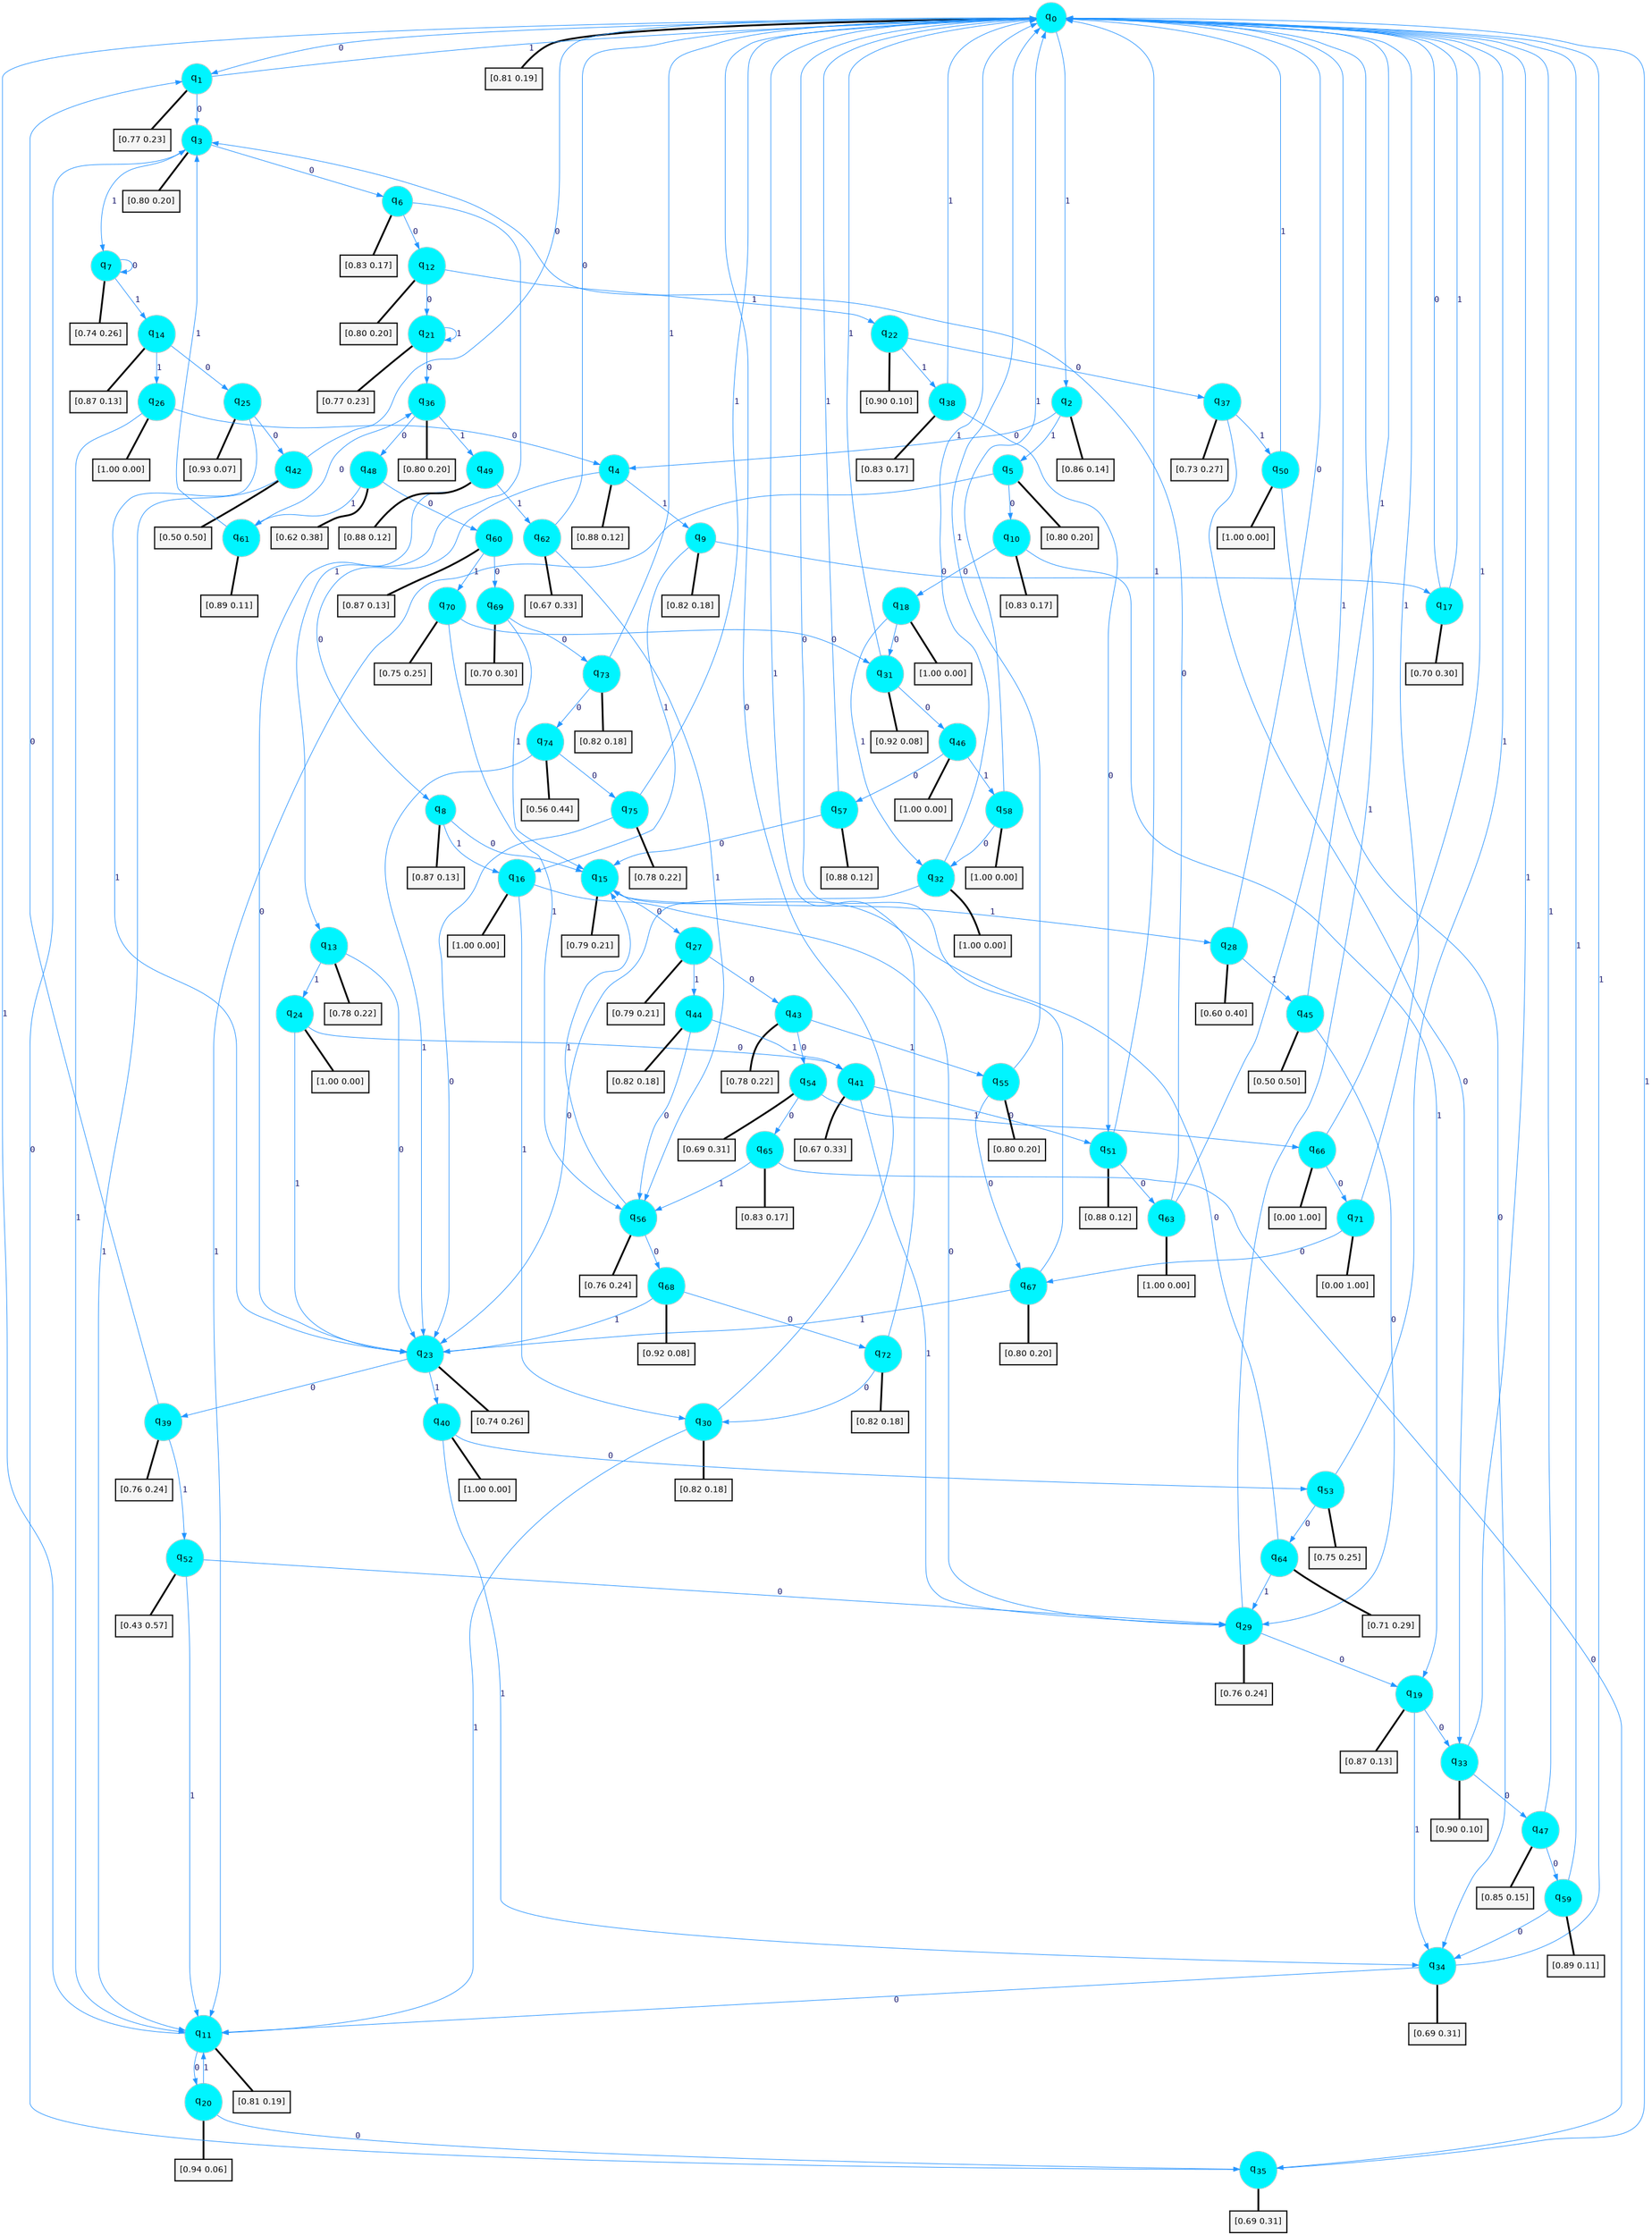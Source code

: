 digraph G {
graph [
bgcolor=transparent, dpi=300, rankdir=TD, size="40,25"];
node [
color=gray, fillcolor=turquoise1, fontcolor=black, fontname=Helvetica, fontsize=16, fontweight=bold, shape=circle, style=filled];
edge [
arrowsize=1, color=dodgerblue1, fontcolor=midnightblue, fontname=courier, fontweight=bold, penwidth=1, style=solid, weight=20];
0[label=<q<SUB>0</SUB>>];
1[label=<q<SUB>1</SUB>>];
2[label=<q<SUB>2</SUB>>];
3[label=<q<SUB>3</SUB>>];
4[label=<q<SUB>4</SUB>>];
5[label=<q<SUB>5</SUB>>];
6[label=<q<SUB>6</SUB>>];
7[label=<q<SUB>7</SUB>>];
8[label=<q<SUB>8</SUB>>];
9[label=<q<SUB>9</SUB>>];
10[label=<q<SUB>10</SUB>>];
11[label=<q<SUB>11</SUB>>];
12[label=<q<SUB>12</SUB>>];
13[label=<q<SUB>13</SUB>>];
14[label=<q<SUB>14</SUB>>];
15[label=<q<SUB>15</SUB>>];
16[label=<q<SUB>16</SUB>>];
17[label=<q<SUB>17</SUB>>];
18[label=<q<SUB>18</SUB>>];
19[label=<q<SUB>19</SUB>>];
20[label=<q<SUB>20</SUB>>];
21[label=<q<SUB>21</SUB>>];
22[label=<q<SUB>22</SUB>>];
23[label=<q<SUB>23</SUB>>];
24[label=<q<SUB>24</SUB>>];
25[label=<q<SUB>25</SUB>>];
26[label=<q<SUB>26</SUB>>];
27[label=<q<SUB>27</SUB>>];
28[label=<q<SUB>28</SUB>>];
29[label=<q<SUB>29</SUB>>];
30[label=<q<SUB>30</SUB>>];
31[label=<q<SUB>31</SUB>>];
32[label=<q<SUB>32</SUB>>];
33[label=<q<SUB>33</SUB>>];
34[label=<q<SUB>34</SUB>>];
35[label=<q<SUB>35</SUB>>];
36[label=<q<SUB>36</SUB>>];
37[label=<q<SUB>37</SUB>>];
38[label=<q<SUB>38</SUB>>];
39[label=<q<SUB>39</SUB>>];
40[label=<q<SUB>40</SUB>>];
41[label=<q<SUB>41</SUB>>];
42[label=<q<SUB>42</SUB>>];
43[label=<q<SUB>43</SUB>>];
44[label=<q<SUB>44</SUB>>];
45[label=<q<SUB>45</SUB>>];
46[label=<q<SUB>46</SUB>>];
47[label=<q<SUB>47</SUB>>];
48[label=<q<SUB>48</SUB>>];
49[label=<q<SUB>49</SUB>>];
50[label=<q<SUB>50</SUB>>];
51[label=<q<SUB>51</SUB>>];
52[label=<q<SUB>52</SUB>>];
53[label=<q<SUB>53</SUB>>];
54[label=<q<SUB>54</SUB>>];
55[label=<q<SUB>55</SUB>>];
56[label=<q<SUB>56</SUB>>];
57[label=<q<SUB>57</SUB>>];
58[label=<q<SUB>58</SUB>>];
59[label=<q<SUB>59</SUB>>];
60[label=<q<SUB>60</SUB>>];
61[label=<q<SUB>61</SUB>>];
62[label=<q<SUB>62</SUB>>];
63[label=<q<SUB>63</SUB>>];
64[label=<q<SUB>64</SUB>>];
65[label=<q<SUB>65</SUB>>];
66[label=<q<SUB>66</SUB>>];
67[label=<q<SUB>67</SUB>>];
68[label=<q<SUB>68</SUB>>];
69[label=<q<SUB>69</SUB>>];
70[label=<q<SUB>70</SUB>>];
71[label=<q<SUB>71</SUB>>];
72[label=<q<SUB>72</SUB>>];
73[label=<q<SUB>73</SUB>>];
74[label=<q<SUB>74</SUB>>];
75[label=<q<SUB>75</SUB>>];
76[label="[0.81 0.19]", shape=box,fontcolor=black, fontname=Helvetica, fontsize=14, penwidth=2, fillcolor=whitesmoke,color=black];
77[label="[0.77 0.23]", shape=box,fontcolor=black, fontname=Helvetica, fontsize=14, penwidth=2, fillcolor=whitesmoke,color=black];
78[label="[0.86 0.14]", shape=box,fontcolor=black, fontname=Helvetica, fontsize=14, penwidth=2, fillcolor=whitesmoke,color=black];
79[label="[0.80 0.20]", shape=box,fontcolor=black, fontname=Helvetica, fontsize=14, penwidth=2, fillcolor=whitesmoke,color=black];
80[label="[0.88 0.12]", shape=box,fontcolor=black, fontname=Helvetica, fontsize=14, penwidth=2, fillcolor=whitesmoke,color=black];
81[label="[0.80 0.20]", shape=box,fontcolor=black, fontname=Helvetica, fontsize=14, penwidth=2, fillcolor=whitesmoke,color=black];
82[label="[0.83 0.17]", shape=box,fontcolor=black, fontname=Helvetica, fontsize=14, penwidth=2, fillcolor=whitesmoke,color=black];
83[label="[0.74 0.26]", shape=box,fontcolor=black, fontname=Helvetica, fontsize=14, penwidth=2, fillcolor=whitesmoke,color=black];
84[label="[0.87 0.13]", shape=box,fontcolor=black, fontname=Helvetica, fontsize=14, penwidth=2, fillcolor=whitesmoke,color=black];
85[label="[0.82 0.18]", shape=box,fontcolor=black, fontname=Helvetica, fontsize=14, penwidth=2, fillcolor=whitesmoke,color=black];
86[label="[0.83 0.17]", shape=box,fontcolor=black, fontname=Helvetica, fontsize=14, penwidth=2, fillcolor=whitesmoke,color=black];
87[label="[0.81 0.19]", shape=box,fontcolor=black, fontname=Helvetica, fontsize=14, penwidth=2, fillcolor=whitesmoke,color=black];
88[label="[0.80 0.20]", shape=box,fontcolor=black, fontname=Helvetica, fontsize=14, penwidth=2, fillcolor=whitesmoke,color=black];
89[label="[0.78 0.22]", shape=box,fontcolor=black, fontname=Helvetica, fontsize=14, penwidth=2, fillcolor=whitesmoke,color=black];
90[label="[0.87 0.13]", shape=box,fontcolor=black, fontname=Helvetica, fontsize=14, penwidth=2, fillcolor=whitesmoke,color=black];
91[label="[0.79 0.21]", shape=box,fontcolor=black, fontname=Helvetica, fontsize=14, penwidth=2, fillcolor=whitesmoke,color=black];
92[label="[1.00 0.00]", shape=box,fontcolor=black, fontname=Helvetica, fontsize=14, penwidth=2, fillcolor=whitesmoke,color=black];
93[label="[0.70 0.30]", shape=box,fontcolor=black, fontname=Helvetica, fontsize=14, penwidth=2, fillcolor=whitesmoke,color=black];
94[label="[1.00 0.00]", shape=box,fontcolor=black, fontname=Helvetica, fontsize=14, penwidth=2, fillcolor=whitesmoke,color=black];
95[label="[0.87 0.13]", shape=box,fontcolor=black, fontname=Helvetica, fontsize=14, penwidth=2, fillcolor=whitesmoke,color=black];
96[label="[0.94 0.06]", shape=box,fontcolor=black, fontname=Helvetica, fontsize=14, penwidth=2, fillcolor=whitesmoke,color=black];
97[label="[0.77 0.23]", shape=box,fontcolor=black, fontname=Helvetica, fontsize=14, penwidth=2, fillcolor=whitesmoke,color=black];
98[label="[0.90 0.10]", shape=box,fontcolor=black, fontname=Helvetica, fontsize=14, penwidth=2, fillcolor=whitesmoke,color=black];
99[label="[0.74 0.26]", shape=box,fontcolor=black, fontname=Helvetica, fontsize=14, penwidth=2, fillcolor=whitesmoke,color=black];
100[label="[1.00 0.00]", shape=box,fontcolor=black, fontname=Helvetica, fontsize=14, penwidth=2, fillcolor=whitesmoke,color=black];
101[label="[0.93 0.07]", shape=box,fontcolor=black, fontname=Helvetica, fontsize=14, penwidth=2, fillcolor=whitesmoke,color=black];
102[label="[1.00 0.00]", shape=box,fontcolor=black, fontname=Helvetica, fontsize=14, penwidth=2, fillcolor=whitesmoke,color=black];
103[label="[0.79 0.21]", shape=box,fontcolor=black, fontname=Helvetica, fontsize=14, penwidth=2, fillcolor=whitesmoke,color=black];
104[label="[0.60 0.40]", shape=box,fontcolor=black, fontname=Helvetica, fontsize=14, penwidth=2, fillcolor=whitesmoke,color=black];
105[label="[0.76 0.24]", shape=box,fontcolor=black, fontname=Helvetica, fontsize=14, penwidth=2, fillcolor=whitesmoke,color=black];
106[label="[0.82 0.18]", shape=box,fontcolor=black, fontname=Helvetica, fontsize=14, penwidth=2, fillcolor=whitesmoke,color=black];
107[label="[0.92 0.08]", shape=box,fontcolor=black, fontname=Helvetica, fontsize=14, penwidth=2, fillcolor=whitesmoke,color=black];
108[label="[1.00 0.00]", shape=box,fontcolor=black, fontname=Helvetica, fontsize=14, penwidth=2, fillcolor=whitesmoke,color=black];
109[label="[0.90 0.10]", shape=box,fontcolor=black, fontname=Helvetica, fontsize=14, penwidth=2, fillcolor=whitesmoke,color=black];
110[label="[0.69 0.31]", shape=box,fontcolor=black, fontname=Helvetica, fontsize=14, penwidth=2, fillcolor=whitesmoke,color=black];
111[label="[0.69 0.31]", shape=box,fontcolor=black, fontname=Helvetica, fontsize=14, penwidth=2, fillcolor=whitesmoke,color=black];
112[label="[0.80 0.20]", shape=box,fontcolor=black, fontname=Helvetica, fontsize=14, penwidth=2, fillcolor=whitesmoke,color=black];
113[label="[0.73 0.27]", shape=box,fontcolor=black, fontname=Helvetica, fontsize=14, penwidth=2, fillcolor=whitesmoke,color=black];
114[label="[0.83 0.17]", shape=box,fontcolor=black, fontname=Helvetica, fontsize=14, penwidth=2, fillcolor=whitesmoke,color=black];
115[label="[0.76 0.24]", shape=box,fontcolor=black, fontname=Helvetica, fontsize=14, penwidth=2, fillcolor=whitesmoke,color=black];
116[label="[1.00 0.00]", shape=box,fontcolor=black, fontname=Helvetica, fontsize=14, penwidth=2, fillcolor=whitesmoke,color=black];
117[label="[0.67 0.33]", shape=box,fontcolor=black, fontname=Helvetica, fontsize=14, penwidth=2, fillcolor=whitesmoke,color=black];
118[label="[0.50 0.50]", shape=box,fontcolor=black, fontname=Helvetica, fontsize=14, penwidth=2, fillcolor=whitesmoke,color=black];
119[label="[0.78 0.22]", shape=box,fontcolor=black, fontname=Helvetica, fontsize=14, penwidth=2, fillcolor=whitesmoke,color=black];
120[label="[0.82 0.18]", shape=box,fontcolor=black, fontname=Helvetica, fontsize=14, penwidth=2, fillcolor=whitesmoke,color=black];
121[label="[0.50 0.50]", shape=box,fontcolor=black, fontname=Helvetica, fontsize=14, penwidth=2, fillcolor=whitesmoke,color=black];
122[label="[1.00 0.00]", shape=box,fontcolor=black, fontname=Helvetica, fontsize=14, penwidth=2, fillcolor=whitesmoke,color=black];
123[label="[0.85 0.15]", shape=box,fontcolor=black, fontname=Helvetica, fontsize=14, penwidth=2, fillcolor=whitesmoke,color=black];
124[label="[0.62 0.38]", shape=box,fontcolor=black, fontname=Helvetica, fontsize=14, penwidth=2, fillcolor=whitesmoke,color=black];
125[label="[0.88 0.12]", shape=box,fontcolor=black, fontname=Helvetica, fontsize=14, penwidth=2, fillcolor=whitesmoke,color=black];
126[label="[1.00 0.00]", shape=box,fontcolor=black, fontname=Helvetica, fontsize=14, penwidth=2, fillcolor=whitesmoke,color=black];
127[label="[0.88 0.12]", shape=box,fontcolor=black, fontname=Helvetica, fontsize=14, penwidth=2, fillcolor=whitesmoke,color=black];
128[label="[0.43 0.57]", shape=box,fontcolor=black, fontname=Helvetica, fontsize=14, penwidth=2, fillcolor=whitesmoke,color=black];
129[label="[0.75 0.25]", shape=box,fontcolor=black, fontname=Helvetica, fontsize=14, penwidth=2, fillcolor=whitesmoke,color=black];
130[label="[0.69 0.31]", shape=box,fontcolor=black, fontname=Helvetica, fontsize=14, penwidth=2, fillcolor=whitesmoke,color=black];
131[label="[0.80 0.20]", shape=box,fontcolor=black, fontname=Helvetica, fontsize=14, penwidth=2, fillcolor=whitesmoke,color=black];
132[label="[0.76 0.24]", shape=box,fontcolor=black, fontname=Helvetica, fontsize=14, penwidth=2, fillcolor=whitesmoke,color=black];
133[label="[0.88 0.12]", shape=box,fontcolor=black, fontname=Helvetica, fontsize=14, penwidth=2, fillcolor=whitesmoke,color=black];
134[label="[1.00 0.00]", shape=box,fontcolor=black, fontname=Helvetica, fontsize=14, penwidth=2, fillcolor=whitesmoke,color=black];
135[label="[0.89 0.11]", shape=box,fontcolor=black, fontname=Helvetica, fontsize=14, penwidth=2, fillcolor=whitesmoke,color=black];
136[label="[0.87 0.13]", shape=box,fontcolor=black, fontname=Helvetica, fontsize=14, penwidth=2, fillcolor=whitesmoke,color=black];
137[label="[0.89 0.11]", shape=box,fontcolor=black, fontname=Helvetica, fontsize=14, penwidth=2, fillcolor=whitesmoke,color=black];
138[label="[0.67 0.33]", shape=box,fontcolor=black, fontname=Helvetica, fontsize=14, penwidth=2, fillcolor=whitesmoke,color=black];
139[label="[1.00 0.00]", shape=box,fontcolor=black, fontname=Helvetica, fontsize=14, penwidth=2, fillcolor=whitesmoke,color=black];
140[label="[0.71 0.29]", shape=box,fontcolor=black, fontname=Helvetica, fontsize=14, penwidth=2, fillcolor=whitesmoke,color=black];
141[label="[0.83 0.17]", shape=box,fontcolor=black, fontname=Helvetica, fontsize=14, penwidth=2, fillcolor=whitesmoke,color=black];
142[label="[0.00 1.00]", shape=box,fontcolor=black, fontname=Helvetica, fontsize=14, penwidth=2, fillcolor=whitesmoke,color=black];
143[label="[0.80 0.20]", shape=box,fontcolor=black, fontname=Helvetica, fontsize=14, penwidth=2, fillcolor=whitesmoke,color=black];
144[label="[0.92 0.08]", shape=box,fontcolor=black, fontname=Helvetica, fontsize=14, penwidth=2, fillcolor=whitesmoke,color=black];
145[label="[0.70 0.30]", shape=box,fontcolor=black, fontname=Helvetica, fontsize=14, penwidth=2, fillcolor=whitesmoke,color=black];
146[label="[0.75 0.25]", shape=box,fontcolor=black, fontname=Helvetica, fontsize=14, penwidth=2, fillcolor=whitesmoke,color=black];
147[label="[0.00 1.00]", shape=box,fontcolor=black, fontname=Helvetica, fontsize=14, penwidth=2, fillcolor=whitesmoke,color=black];
148[label="[0.82 0.18]", shape=box,fontcolor=black, fontname=Helvetica, fontsize=14, penwidth=2, fillcolor=whitesmoke,color=black];
149[label="[0.82 0.18]", shape=box,fontcolor=black, fontname=Helvetica, fontsize=14, penwidth=2, fillcolor=whitesmoke,color=black];
150[label="[0.56 0.44]", shape=box,fontcolor=black, fontname=Helvetica, fontsize=14, penwidth=2, fillcolor=whitesmoke,color=black];
151[label="[0.78 0.22]", shape=box,fontcolor=black, fontname=Helvetica, fontsize=14, penwidth=2, fillcolor=whitesmoke,color=black];
0->1 [label=0];
0->2 [label=1];
0->76 [arrowhead=none, penwidth=3,color=black];
1->3 [label=0];
1->0 [label=1];
1->77 [arrowhead=none, penwidth=3,color=black];
2->4 [label=0];
2->5 [label=1];
2->78 [arrowhead=none, penwidth=3,color=black];
3->6 [label=0];
3->7 [label=1];
3->79 [arrowhead=none, penwidth=3,color=black];
4->8 [label=0];
4->9 [label=1];
4->80 [arrowhead=none, penwidth=3,color=black];
5->10 [label=0];
5->11 [label=1];
5->81 [arrowhead=none, penwidth=3,color=black];
6->12 [label=0];
6->13 [label=1];
6->82 [arrowhead=none, penwidth=3,color=black];
7->7 [label=0];
7->14 [label=1];
7->83 [arrowhead=none, penwidth=3,color=black];
8->15 [label=0];
8->16 [label=1];
8->84 [arrowhead=none, penwidth=3,color=black];
9->17 [label=0];
9->16 [label=1];
9->85 [arrowhead=none, penwidth=3,color=black];
10->18 [label=0];
10->19 [label=1];
10->86 [arrowhead=none, penwidth=3,color=black];
11->20 [label=0];
11->0 [label=1];
11->87 [arrowhead=none, penwidth=3,color=black];
12->21 [label=0];
12->22 [label=1];
12->88 [arrowhead=none, penwidth=3,color=black];
13->23 [label=0];
13->24 [label=1];
13->89 [arrowhead=none, penwidth=3,color=black];
14->25 [label=0];
14->26 [label=1];
14->90 [arrowhead=none, penwidth=3,color=black];
15->27 [label=0];
15->28 [label=1];
15->91 [arrowhead=none, penwidth=3,color=black];
16->29 [label=0];
16->30 [label=1];
16->92 [arrowhead=none, penwidth=3,color=black];
17->0 [label=0];
17->0 [label=1];
17->93 [arrowhead=none, penwidth=3,color=black];
18->31 [label=0];
18->32 [label=1];
18->94 [arrowhead=none, penwidth=3,color=black];
19->33 [label=0];
19->34 [label=1];
19->95 [arrowhead=none, penwidth=3,color=black];
20->35 [label=0];
20->11 [label=1];
20->96 [arrowhead=none, penwidth=3,color=black];
21->36 [label=0];
21->21 [label=1];
21->97 [arrowhead=none, penwidth=3,color=black];
22->37 [label=0];
22->38 [label=1];
22->98 [arrowhead=none, penwidth=3,color=black];
23->39 [label=0];
23->40 [label=1];
23->99 [arrowhead=none, penwidth=3,color=black];
24->41 [label=0];
24->23 [label=1];
24->100 [arrowhead=none, penwidth=3,color=black];
25->42 [label=0];
25->23 [label=1];
25->101 [arrowhead=none, penwidth=3,color=black];
26->4 [label=0];
26->11 [label=1];
26->102 [arrowhead=none, penwidth=3,color=black];
27->43 [label=0];
27->44 [label=1];
27->103 [arrowhead=none, penwidth=3,color=black];
28->0 [label=0];
28->45 [label=1];
28->104 [arrowhead=none, penwidth=3,color=black];
29->19 [label=0];
29->0 [label=1];
29->105 [arrowhead=none, penwidth=3,color=black];
30->0 [label=0];
30->11 [label=1];
30->106 [arrowhead=none, penwidth=3,color=black];
31->46 [label=0];
31->0 [label=1];
31->107 [arrowhead=none, penwidth=3,color=black];
32->23 [label=0];
32->0 [label=1];
32->108 [arrowhead=none, penwidth=3,color=black];
33->47 [label=0];
33->0 [label=1];
33->109 [arrowhead=none, penwidth=3,color=black];
34->11 [label=0];
34->0 [label=1];
34->110 [arrowhead=none, penwidth=3,color=black];
35->3 [label=0];
35->0 [label=1];
35->111 [arrowhead=none, penwidth=3,color=black];
36->48 [label=0];
36->49 [label=1];
36->112 [arrowhead=none, penwidth=3,color=black];
37->33 [label=0];
37->50 [label=1];
37->113 [arrowhead=none, penwidth=3,color=black];
38->51 [label=0];
38->0 [label=1];
38->114 [arrowhead=none, penwidth=3,color=black];
39->1 [label=0];
39->52 [label=1];
39->115 [arrowhead=none, penwidth=3,color=black];
40->53 [label=0];
40->34 [label=1];
40->116 [arrowhead=none, penwidth=3,color=black];
41->51 [label=0];
41->29 [label=1];
41->117 [arrowhead=none, penwidth=3,color=black];
42->0 [label=0];
42->11 [label=1];
42->118 [arrowhead=none, penwidth=3,color=black];
43->54 [label=0];
43->55 [label=1];
43->119 [arrowhead=none, penwidth=3,color=black];
44->56 [label=0];
44->41 [label=1];
44->120 [arrowhead=none, penwidth=3,color=black];
45->29 [label=0];
45->0 [label=1];
45->121 [arrowhead=none, penwidth=3,color=black];
46->57 [label=0];
46->58 [label=1];
46->122 [arrowhead=none, penwidth=3,color=black];
47->59 [label=0];
47->0 [label=1];
47->123 [arrowhead=none, penwidth=3,color=black];
48->60 [label=0];
48->61 [label=1];
48->124 [arrowhead=none, penwidth=3,color=black];
49->23 [label=0];
49->62 [label=1];
49->125 [arrowhead=none, penwidth=3,color=black];
50->34 [label=0];
50->0 [label=1];
50->126 [arrowhead=none, penwidth=3,color=black];
51->63 [label=0];
51->0 [label=1];
51->127 [arrowhead=none, penwidth=3,color=black];
52->29 [label=0];
52->11 [label=1];
52->128 [arrowhead=none, penwidth=3,color=black];
53->64 [label=0];
53->0 [label=1];
53->129 [arrowhead=none, penwidth=3,color=black];
54->65 [label=0];
54->66 [label=1];
54->130 [arrowhead=none, penwidth=3,color=black];
55->67 [label=0];
55->0 [label=1];
55->131 [arrowhead=none, penwidth=3,color=black];
56->68 [label=0];
56->15 [label=1];
56->132 [arrowhead=none, penwidth=3,color=black];
57->15 [label=0];
57->0 [label=1];
57->133 [arrowhead=none, penwidth=3,color=black];
58->32 [label=0];
58->0 [label=1];
58->134 [arrowhead=none, penwidth=3,color=black];
59->34 [label=0];
59->0 [label=1];
59->135 [arrowhead=none, penwidth=3,color=black];
60->69 [label=0];
60->70 [label=1];
60->136 [arrowhead=none, penwidth=3,color=black];
61->36 [label=0];
61->3 [label=1];
61->137 [arrowhead=none, penwidth=3,color=black];
62->0 [label=0];
62->56 [label=1];
62->138 [arrowhead=none, penwidth=3,color=black];
63->3 [label=0];
63->0 [label=1];
63->139 [arrowhead=none, penwidth=3,color=black];
64->15 [label=0];
64->29 [label=1];
64->140 [arrowhead=none, penwidth=3,color=black];
65->35 [label=0];
65->56 [label=1];
65->141 [arrowhead=none, penwidth=3,color=black];
66->71 [label=0];
66->0 [label=1];
66->142 [arrowhead=none, penwidth=3,color=black];
67->0 [label=0];
67->23 [label=1];
67->143 [arrowhead=none, penwidth=3,color=black];
68->72 [label=0];
68->23 [label=1];
68->144 [arrowhead=none, penwidth=3,color=black];
69->73 [label=0];
69->15 [label=1];
69->145 [arrowhead=none, penwidth=3,color=black];
70->31 [label=0];
70->56 [label=1];
70->146 [arrowhead=none, penwidth=3,color=black];
71->67 [label=0];
71->0 [label=1];
71->147 [arrowhead=none, penwidth=3,color=black];
72->30 [label=0];
72->0 [label=1];
72->148 [arrowhead=none, penwidth=3,color=black];
73->74 [label=0];
73->0 [label=1];
73->149 [arrowhead=none, penwidth=3,color=black];
74->75 [label=0];
74->23 [label=1];
74->150 [arrowhead=none, penwidth=3,color=black];
75->23 [label=0];
75->0 [label=1];
75->151 [arrowhead=none, penwidth=3,color=black];
}
